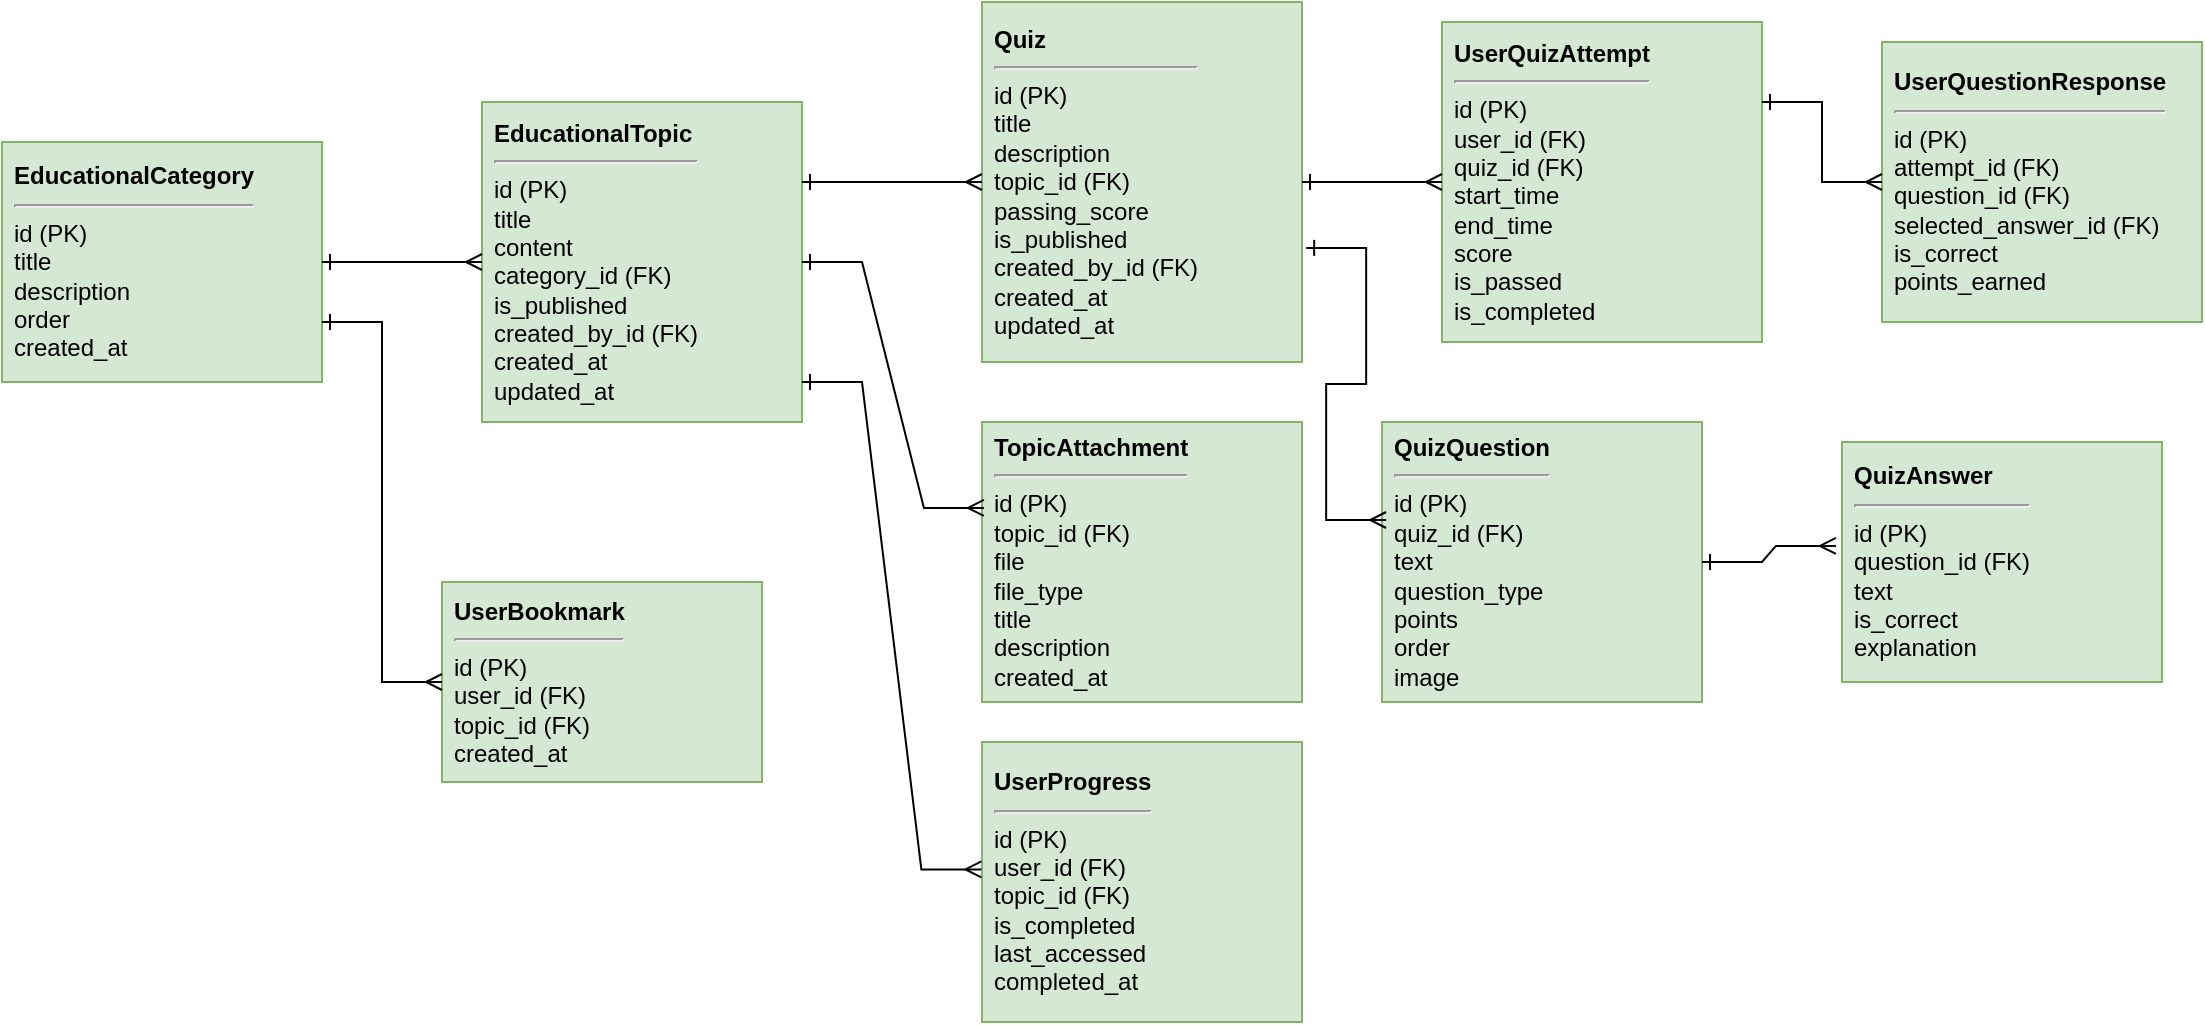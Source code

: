 <mxfile>
    <diagram id="C5RBs43oDa-KdzZeNtuy" name="Educational Models">
        <mxGraphModel dx="2068" dy="2000" grid="1" gridSize="10" guides="1" tooltips="1" connect="1" arrows="1" fold="1" page="1" pageScale="1" pageWidth="1169" pageHeight="827" math="0" shadow="0">
            <root>
                <mxCell id="WIyWlLk6GJQsqaUBKTNV-0"/>
                <mxCell id="WIyWlLk6GJQsqaUBKTNV-1" parent="WIyWlLk6GJQsqaUBKTNV-0"/>
                <mxCell id="educational_category_table" value="&lt;b&gt;EducationalCategory&lt;/b&gt;&lt;br&gt;&lt;hr&gt;id (PK)&lt;br&gt;title&lt;br&gt;description&lt;br&gt;order&lt;br&gt;created_at" style="rounded=0;whiteSpace=wrap;html=1;fillColor=#d5e8d4;strokeColor=#82b366;align=left;spacingLeft=4;spacingRight=4;" parent="WIyWlLk6GJQsqaUBKTNV-1" vertex="1">
                    <mxGeometry x="35" y="110" width="160" height="120" as="geometry"/>
                </mxCell>
                <mxCell id="educational_topic_table" value="&lt;b&gt;EducationalTopic&lt;/b&gt;&lt;br&gt;&lt;hr&gt;id (PK)&lt;br&gt;title&lt;br&gt;content&lt;br&gt;category_id (FK)&lt;br&gt;is_published&lt;br&gt;created_by_id (FK)&lt;br&gt;created_at&lt;br&gt;updated_at" style="rounded=0;whiteSpace=wrap;html=1;fillColor=#d5e8d4;strokeColor=#82b366;align=left;spacingLeft=4;spacingRight=4;" parent="WIyWlLk6GJQsqaUBKTNV-1" vertex="1">
                    <mxGeometry x="275" y="90" width="160" height="160" as="geometry"/>
                </mxCell>
                <mxCell id="topic_attachment_table" value="&lt;b&gt;TopicAttachment&lt;/b&gt;&lt;br&gt;&lt;hr&gt;id (PK)&lt;br&gt;topic_id (FK)&lt;br&gt;file&lt;br&gt;file_type&lt;br&gt;title&lt;br&gt;description&lt;br&gt;created_at" style="rounded=0;whiteSpace=wrap;html=1;fillColor=#d5e8d4;strokeColor=#82b366;align=left;spacingLeft=4;spacingRight=4;" parent="WIyWlLk6GJQsqaUBKTNV-1" vertex="1">
                    <mxGeometry x="525" y="250" width="160" height="140" as="geometry"/>
                </mxCell>
                <mxCell id="quiz_table" value="&lt;b&gt;Quiz&lt;/b&gt;&lt;br&gt;&lt;hr&gt;id (PK)&lt;br&gt;title&lt;br&gt;description&lt;br&gt;topic_id (FK)&lt;br&gt;passing_score&lt;br&gt;is_published&lt;br&gt;created_by_id (FK)&lt;br&gt;created_at&lt;br&gt;updated_at" style="rounded=0;whiteSpace=wrap;html=1;fillColor=#d5e8d4;strokeColor=#82b366;align=left;spacingLeft=4;spacingRight=4;" parent="WIyWlLk6GJQsqaUBKTNV-1" vertex="1">
                    <mxGeometry x="525" y="40" width="160" height="180" as="geometry"/>
                </mxCell>
                <mxCell id="quiz_question_table" value="&lt;b&gt;QuizQuestion&lt;/b&gt;&lt;br&gt;&lt;hr&gt;id (PK)&lt;br&gt;quiz_id (FK)&lt;br&gt;text&lt;br&gt;question_type&lt;br&gt;points&lt;br&gt;order&lt;br&gt;image" style="rounded=0;whiteSpace=wrap;html=1;fillColor=#d5e8d4;strokeColor=#82b366;align=left;spacingLeft=4;spacingRight=4;" parent="WIyWlLk6GJQsqaUBKTNV-1" vertex="1">
                    <mxGeometry x="725" y="250" width="160" height="140" as="geometry"/>
                </mxCell>
                <mxCell id="quiz_answer_table" value="&lt;b&gt;QuizAnswer&lt;/b&gt;&lt;br&gt;&lt;hr&gt;id (PK)&lt;br&gt;question_id (FK)&lt;br&gt;text&lt;br&gt;is_correct&lt;br&gt;explanation" style="rounded=0;whiteSpace=wrap;html=1;fillColor=#d5e8d4;strokeColor=#82b366;align=left;spacingLeft=4;spacingRight=4;" parent="WIyWlLk6GJQsqaUBKTNV-1" vertex="1">
                    <mxGeometry x="955" y="260" width="160" height="120" as="geometry"/>
                </mxCell>
                <mxCell id="user_quiz_attempt_table" value="&lt;b&gt;UserQuizAttempt&lt;/b&gt;&lt;br&gt;&lt;hr&gt;id (PK)&lt;br&gt;user_id (FK)&lt;br&gt;quiz_id (FK)&lt;br&gt;start_time&lt;br&gt;end_time&lt;br&gt;score&lt;br&gt;is_passed&lt;br&gt;is_completed" style="rounded=0;whiteSpace=wrap;html=1;fillColor=#d5e8d4;strokeColor=#82b366;align=left;spacingLeft=4;spacingRight=4;" parent="WIyWlLk6GJQsqaUBKTNV-1" vertex="1">
                    <mxGeometry x="755" y="50" width="160" height="160" as="geometry"/>
                </mxCell>
                <mxCell id="user_question_response_table" value="&lt;b&gt;UserQuestionResponse&lt;/b&gt;&lt;br&gt;&lt;hr&gt;id (PK)&lt;br&gt;attempt_id (FK)&lt;br&gt;question_id (FK)&lt;br&gt;selected_answer_id (FK)&lt;br&gt;is_correct&lt;br&gt;points_earned" style="rounded=0;whiteSpace=wrap;html=1;fillColor=#d5e8d4;strokeColor=#82b366;align=left;spacingLeft=4;spacingRight=4;" parent="WIyWlLk6GJQsqaUBKTNV-1" vertex="1">
                    <mxGeometry x="975" y="60" width="160" height="140" as="geometry"/>
                </mxCell>
                <mxCell id="user_bookmark_table" value="&lt;b&gt;UserBookmark&lt;/b&gt;&lt;br&gt;&lt;hr&gt;id (PK)&lt;br&gt;user_id (FK)&lt;br&gt;topic_id (FK)&lt;br&gt;created_at" style="rounded=0;whiteSpace=wrap;html=1;fillColor=#d5e8d4;strokeColor=#82b366;align=left;spacingLeft=4;spacingRight=4;" parent="WIyWlLk6GJQsqaUBKTNV-1" vertex="1">
                    <mxGeometry x="255" y="330" width="160" height="100" as="geometry"/>
                </mxCell>
                <mxCell id="user_progress_table" value="&lt;b&gt;UserProgress&lt;/b&gt;&lt;br&gt;&lt;hr&gt;id (PK)&lt;br&gt;user_id (FK)&lt;br&gt;topic_id (FK)&lt;br&gt;is_completed&lt;br&gt;last_accessed&lt;br&gt;completed_at" style="rounded=0;whiteSpace=wrap;html=1;fillColor=#d5e8d4;strokeColor=#82b366;align=left;spacingLeft=4;spacingRight=4;" parent="WIyWlLk6GJQsqaUBKTNV-1" vertex="1">
                    <mxGeometry x="525" y="410" width="160" height="140" as="geometry"/>
                </mxCell>
                <mxCell id="category_to_topic" value="" style="edgeStyle=entityRelationEdgeStyle;fontSize=12;html=1;endArrow=ERmany;startArrow=ERone;rounded=0;exitX=1;exitY=0.5;exitDx=0;exitDy=0;entryX=0;entryY=0.5;entryDx=0;entryDy=0;startFill=0;" parent="WIyWlLk6GJQsqaUBKTNV-1" source="educational_category_table" target="educational_topic_table" edge="1">
                    <mxGeometry width="100" height="100" relative="1" as="geometry">
                        <mxPoint x="205" y="170" as="sourcePoint"/>
                        <mxPoint x="305" y="70" as="targetPoint"/>
                    </mxGeometry>
                </mxCell>
                <mxCell id="topic_to_attachment" value="" style="edgeStyle=entityRelationEdgeStyle;fontSize=12;html=1;endArrow=ERmany;startArrow=ERone;rounded=0;exitX=1;exitY=0.5;exitDx=0;exitDy=0;entryX=0.006;entryY=0.307;entryDx=0;entryDy=0;startFill=0;entryPerimeter=0;" parent="WIyWlLk6GJQsqaUBKTNV-1" source="educational_topic_table" target="topic_attachment_table" edge="1">
                    <mxGeometry width="100" height="100" relative="1" as="geometry">
                        <mxPoint x="205" y="170" as="sourcePoint"/>
                        <mxPoint x="305" y="70" as="targetPoint"/>
                        <Array as="points">
                            <mxPoint x="485" y="170"/>
                            <mxPoint x="465" y="270"/>
                            <mxPoint x="455" y="340"/>
                            <mxPoint x="455" y="330"/>
                        </Array>
                    </mxGeometry>
                </mxCell>
                <mxCell id="topic_to_quiz" value="" style="edgeStyle=entityRelationEdgeStyle;fontSize=12;html=1;endArrow=ERmany;startArrow=ERone;rounded=0;exitX=1;exitY=0.25;exitDx=0;exitDy=0;entryX=0;entryY=0.5;entryDx=0;entryDy=0;startFill=0;" parent="WIyWlLk6GJQsqaUBKTNV-1" source="educational_topic_table" target="quiz_table" edge="1">
                    <mxGeometry width="100" height="100" relative="1" as="geometry">
                        <mxPoint x="205" y="170" as="sourcePoint"/>
                        <mxPoint x="305" y="70" as="targetPoint"/>
                        <Array as="points">
                            <mxPoint x="445" y="120"/>
                        </Array>
                    </mxGeometry>
                </mxCell>
                <mxCell id="quiz_to_question" value="" style="edgeStyle=entityRelationEdgeStyle;fontSize=12;html=1;endArrow=ERmany;startArrow=ERone;rounded=0;exitX=1.013;exitY=0.683;exitDx=0;exitDy=0;entryX=0.013;entryY=0.35;entryDx=0;entryDy=0;startFill=0;exitPerimeter=0;entryPerimeter=0;" parent="WIyWlLk6GJQsqaUBKTNV-1" source="quiz_table" target="quiz_question_table" edge="1">
                    <mxGeometry width="100" height="100" relative="1" as="geometry">
                        <mxPoint x="205" y="170" as="sourcePoint"/>
                        <mxPoint x="305" y="70" as="targetPoint"/>
                    </mxGeometry>
                </mxCell>
                <mxCell id="question_to_answer" value="" style="edgeStyle=entityRelationEdgeStyle;fontSize=12;html=1;endArrow=ERmany;startArrow=ERone;rounded=0;exitX=1;exitY=0.5;exitDx=0;exitDy=0;entryX=-0.019;entryY=0.433;entryDx=0;entryDy=0;startFill=0;entryPerimeter=0;" parent="WIyWlLk6GJQsqaUBKTNV-1" source="quiz_question_table" target="quiz_answer_table" edge="1">
                    <mxGeometry width="100" height="100" relative="1" as="geometry">
                        <mxPoint x="205" y="170" as="sourcePoint"/>
                        <mxPoint x="305" y="70" as="targetPoint"/>
                    </mxGeometry>
                </mxCell>
                <mxCell id="quiz_to_attempt" value="" style="edgeStyle=entityRelationEdgeStyle;fontSize=12;html=1;endArrow=ERmany;startArrow=ERone;rounded=0;exitX=1;exitY=0.5;exitDx=0;exitDy=0;entryX=0;entryY=0.5;entryDx=0;entryDy=0;startFill=0;" parent="WIyWlLk6GJQsqaUBKTNV-1" source="quiz_table" target="user_quiz_attempt_table" edge="1">
                    <mxGeometry width="100" height="100" relative="1" as="geometry">
                        <mxPoint x="205" y="170" as="sourcePoint"/>
                        <mxPoint x="305" y="70" as="targetPoint"/>
                    </mxGeometry>
                </mxCell>
                <mxCell id="attempt_to_response" value="" style="edgeStyle=entityRelationEdgeStyle;fontSize=12;html=1;endArrow=ERmany;startArrow=ERone;rounded=0;exitX=1;exitY=0.25;exitDx=0;exitDy=0;startFill=0;" parent="WIyWlLk6GJQsqaUBKTNV-1" source="user_quiz_attempt_table" target="user_question_response_table" edge="1">
                    <mxGeometry width="100" height="100" relative="1" as="geometry">
                        <mxPoint x="205" y="170" as="sourcePoint"/>
                        <mxPoint x="305" y="70" as="targetPoint"/>
                    </mxGeometry>
                </mxCell>
                <mxCell id="topic_to_bookmark" value="" style="edgeStyle=entityRelationEdgeStyle;fontSize=12;html=1;endArrow=ERmany;startArrow=ERone;rounded=0;exitX=1;exitY=0.75;exitDx=0;exitDy=0;entryX=0;entryY=0.5;entryDx=0;entryDy=0;startFill=0;" parent="WIyWlLk6GJQsqaUBKTNV-1" source="educational_category_table" target="user_bookmark_table" edge="1">
                    <mxGeometry width="100" height="100" relative="1" as="geometry">
                        <mxPoint x="285" y="294" as="sourcePoint"/>
                        <mxPoint x="205" y="444" as="targetPoint"/>
                        <Array as="points">
                            <mxPoint x="215" y="200"/>
                        </Array>
                    </mxGeometry>
                </mxCell>
                <mxCell id="topic_to_progress" value="" style="edgeStyle=entityRelationEdgeStyle;fontSize=12;html=1;endArrow=ERmany;startArrow=ERone;rounded=0;entryX=-0.002;entryY=0.455;entryDx=0;entryDy=0;startFill=0;exitX=0.5;exitY=1;exitDx=0;exitDy=0;entryPerimeter=0;" parent="WIyWlLk6GJQsqaUBKTNV-1" target="user_progress_table" edge="1">
                    <mxGeometry width="100" height="100" relative="1" as="geometry">
                        <mxPoint x="435" y="230.0" as="sourcePoint"/>
                        <mxPoint x="405" y="490" as="targetPoint"/>
                        <Array as="points">
                            <mxPoint x="495" y="140"/>
                            <mxPoint x="445" y="250"/>
                            <mxPoint x="435" y="290"/>
                            <mxPoint x="435" y="290"/>
                            <mxPoint x="525" y="230"/>
                            <mxPoint x="465" y="330"/>
                        </Array>
                    </mxGeometry>
                </mxCell>
            </root>
        </mxGraphModel>
    </diagram>
</mxfile>